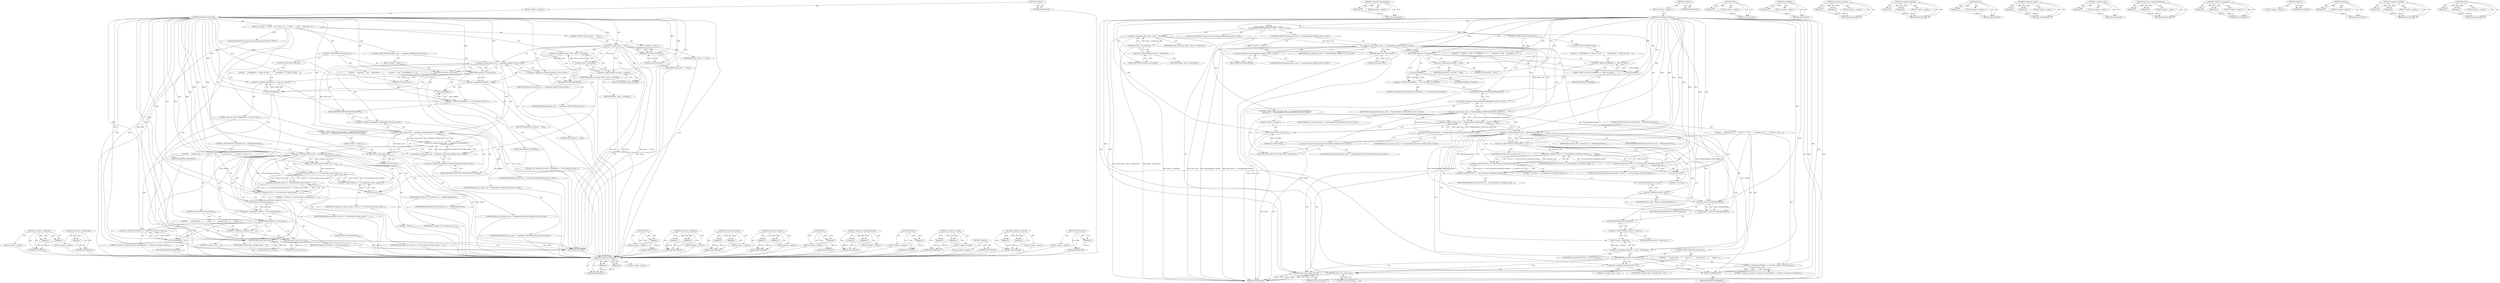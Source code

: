 digraph "TryToConnect" {
vulnerable_152 [label=<(METHOD,&lt;operator&gt;.fieldAccess)>];
vulnerable_153 [label=<(PARAM,p1)>];
vulnerable_154 [label=<(PARAM,p2)>];
vulnerable_155 [label=<(BLOCK,&lt;empty&gt;,&lt;empty&gt;)>];
vulnerable_156 [label=<(METHOD_RETURN,ANY)>];
vulnerable_176 [label=<(METHOD,&lt;operator&gt;.postIncrement)>];
vulnerable_177 [label=<(PARAM,p1)>];
vulnerable_178 [label=<(BLOCK,&lt;empty&gt;,&lt;empty&gt;)>];
vulnerable_179 [label=<(METHOD_RETURN,ANY)>];
vulnerable_6 [label=<(METHOD,&lt;global&gt;)<SUB>1</SUB>>];
vulnerable_7 [label=<(BLOCK,&lt;empty&gt;,&lt;empty&gt;)<SUB>1</SUB>>];
vulnerable_8 [label=<(METHOD,VerifyMixerConnection)<SUB>1</SUB>>];
vulnerable_9 [label="<(BLOCK,{
  PulseAudioMixer::State mixer_state = mixer_...,{
  PulseAudioMixer::State mixer_state = mixer_...)<SUB>1</SUB>>"];
vulnerable_10 [label="<(LOCAL,PulseAudioMixer.State mixer_state: PulseAudioMixer.State)<SUB>2</SUB>>"];
vulnerable_11 [label=<(&lt;operator&gt;.assignment,mixer_state = mixer_-&gt;CheckState())<SUB>2</SUB>>];
vulnerable_12 [label=<(IDENTIFIER,mixer_state,mixer_state = mixer_-&gt;CheckState())<SUB>2</SUB>>];
vulnerable_13 [label=<(CheckState,mixer_-&gt;CheckState())<SUB>2</SUB>>];
vulnerable_14 [label=<(&lt;operator&gt;.indirectFieldAccess,mixer_-&gt;CheckState)<SUB>2</SUB>>];
vulnerable_15 [label=<(IDENTIFIER,mixer_,mixer_-&gt;CheckState())<SUB>2</SUB>>];
vulnerable_16 [label=<(FIELD_IDENTIFIER,CheckState,CheckState)<SUB>2</SUB>>];
vulnerable_17 [label="<(CONTROL_STRUCTURE,IF,if (mixer_state == PulseAudioMixer::READY))<SUB>3</SUB>>"];
vulnerable_18 [label="<(&lt;operator&gt;.equals,mixer_state == PulseAudioMixer::READY)<SUB>3</SUB>>"];
vulnerable_19 [label="<(IDENTIFIER,mixer_state,mixer_state == PulseAudioMixer::READY)<SUB>3</SUB>>"];
vulnerable_20 [label="<(&lt;operator&gt;.fieldAccess,PulseAudioMixer::READY)<SUB>3</SUB>>"];
vulnerable_21 [label="<(IDENTIFIER,PulseAudioMixer,mixer_state == PulseAudioMixer::READY)<SUB>3</SUB>>"];
vulnerable_22 [label=<(FIELD_IDENTIFIER,READY,READY)<SUB>3</SUB>>];
vulnerable_23 [label=<(BLOCK,&lt;empty&gt;,&lt;empty&gt;)<SUB>4</SUB>>];
vulnerable_24 [label=<(RETURN,return true;,return true;)<SUB>4</SUB>>];
vulnerable_25 [label=<(LITERAL,true,return true;)<SUB>4</SUB>>];
vulnerable_26 [label=<(CONTROL_STRUCTURE,IF,if (connected_))<SUB>5</SUB>>];
vulnerable_27 [label=<(IDENTIFIER,connected_,if (connected_))<SUB>5</SUB>>];
vulnerable_28 [label=<(BLOCK,{
     connected_ = false;
    LOG(ERROR) &lt;&lt; &quot;L...,{
     connected_ = false;
    LOG(ERROR) &lt;&lt; &quot;L...)<SUB>5</SUB>>];
vulnerable_29 [label=<(&lt;operator&gt;.assignment,connected_ = false)<SUB>6</SUB>>];
vulnerable_30 [label=<(IDENTIFIER,connected_,connected_ = false)<SUB>6</SUB>>];
vulnerable_31 [label=<(LITERAL,false,connected_ = false)<SUB>6</SUB>>];
vulnerable_32 [label=<(&lt;operator&gt;.shiftLeft,LOG(ERROR) &lt;&lt; &quot;Lost connection to PulseAudio&quot;)<SUB>7</SUB>>];
vulnerable_33 [label=<(LOG,LOG(ERROR))<SUB>7</SUB>>];
vulnerable_34 [label=<(IDENTIFIER,ERROR,LOG(ERROR))<SUB>7</SUB>>];
vulnerable_35 [label=<(LITERAL,&quot;Lost connection to PulseAudio&quot;,LOG(ERROR) &lt;&lt; &quot;Lost connection to PulseAudio&quot;)<SUB>7</SUB>>];
vulnerable_36 [label=<(CONTROL_STRUCTURE,ELSE,else)<SUB>8</SUB>>];
vulnerable_37 [label=<(BLOCK,{
     LOG(ERROR) &lt;&lt; &quot;Mixer not valid&quot;;
   },{
     LOG(ERROR) &lt;&lt; &quot;Mixer not valid&quot;;
   })<SUB>8</SUB>>];
vulnerable_38 [label=<(&lt;operator&gt;.shiftLeft,LOG(ERROR) &lt;&lt; &quot;Mixer not valid&quot;)<SUB>9</SUB>>];
vulnerable_39 [label=<(LOG,LOG(ERROR))<SUB>9</SUB>>];
vulnerable_40 [label=<(IDENTIFIER,ERROR,LOG(ERROR))<SUB>9</SUB>>];
vulnerable_41 [label=<(LITERAL,&quot;Mixer not valid&quot;,LOG(ERROR) &lt;&lt; &quot;Mixer not valid&quot;)<SUB>9</SUB>>];
vulnerable_42 [label="<(CONTROL_STRUCTURE,IF,if ((mixer_state == PulseAudioMixer::INITIALIZING) ||
      (mixer_state == PulseAudioMixer::SHUTTING_DOWN)))<SUB>12</SUB>>"];
vulnerable_43 [label="<(&lt;operator&gt;.logicalOr,(mixer_state == PulseAudioMixer::INITIALIZING) ...)<SUB>12</SUB>>"];
vulnerable_44 [label="<(&lt;operator&gt;.equals,mixer_state == PulseAudioMixer::INITIALIZING)<SUB>12</SUB>>"];
vulnerable_45 [label="<(IDENTIFIER,mixer_state,mixer_state == PulseAudioMixer::INITIALIZING)<SUB>12</SUB>>"];
vulnerable_46 [label="<(&lt;operator&gt;.fieldAccess,PulseAudioMixer::INITIALIZING)<SUB>12</SUB>>"];
vulnerable_47 [label="<(IDENTIFIER,PulseAudioMixer,mixer_state == PulseAudioMixer::INITIALIZING)<SUB>12</SUB>>"];
vulnerable_48 [label=<(FIELD_IDENTIFIER,INITIALIZING,INITIALIZING)<SUB>12</SUB>>];
vulnerable_49 [label="<(&lt;operator&gt;.equals,mixer_state == PulseAudioMixer::SHUTTING_DOWN)<SUB>13</SUB>>"];
vulnerable_50 [label="<(IDENTIFIER,mixer_state,mixer_state == PulseAudioMixer::SHUTTING_DOWN)<SUB>13</SUB>>"];
vulnerable_51 [label="<(&lt;operator&gt;.fieldAccess,PulseAudioMixer::SHUTTING_DOWN)<SUB>13</SUB>>"];
vulnerable_52 [label="<(IDENTIFIER,PulseAudioMixer,mixer_state == PulseAudioMixer::SHUTTING_DOWN)<SUB>13</SUB>>"];
vulnerable_53 [label=<(FIELD_IDENTIFIER,SHUTTING_DOWN,SHUTTING_DOWN)<SUB>13</SUB>>];
vulnerable_54 [label=<(BLOCK,&lt;empty&gt;,&lt;empty&gt;)<SUB>14</SUB>>];
vulnerable_55 [label=<(RETURN,return false;,return false;)<SUB>14</SUB>>];
vulnerable_56 [label=<(LITERAL,false,return false;)<SUB>14</SUB>>];
vulnerable_57 [label=<(CONTROL_STRUCTURE,IF,if (reconnect_tries_ &lt; kMaxReconnectTries))<SUB>16</SUB>>];
vulnerable_58 [label=<(&lt;operator&gt;.lessThan,reconnect_tries_ &lt; kMaxReconnectTries)<SUB>16</SUB>>];
vulnerable_59 [label=<(IDENTIFIER,reconnect_tries_,reconnect_tries_ &lt; kMaxReconnectTries)<SUB>16</SUB>>];
vulnerable_60 [label=<(IDENTIFIER,kMaxReconnectTries,reconnect_tries_ &lt; kMaxReconnectTries)<SUB>16</SUB>>];
vulnerable_61 [label=<(BLOCK,{
     reconnect_tries_++;
    VLOG(1) &lt;&lt; &quot;Re-c...,{
     reconnect_tries_++;
    VLOG(1) &lt;&lt; &quot;Re-c...)<SUB>16</SUB>>];
vulnerable_62 [label=<(&lt;operator&gt;.postIncrement,reconnect_tries_++)<SUB>17</SUB>>];
vulnerable_63 [label=<(IDENTIFIER,reconnect_tries_,reconnect_tries_++)<SUB>17</SUB>>];
vulnerable_64 [label=<(&lt;operator&gt;.shiftLeft,VLOG(1) &lt;&lt; &quot;Re-connecting to PulseAudio attempt...)<SUB>18</SUB>>];
vulnerable_65 [label=<(&lt;operator&gt;.shiftLeft,VLOG(1) &lt;&lt; &quot;Re-connecting to PulseAudio attempt...)<SUB>18</SUB>>];
vulnerable_66 [label=<(&lt;operator&gt;.shiftLeft,VLOG(1) &lt;&lt; &quot;Re-connecting to PulseAudio attempt...)<SUB>18</SUB>>];
vulnerable_67 [label=<(&lt;operator&gt;.shiftLeft,VLOG(1) &lt;&lt; &quot;Re-connecting to PulseAudio attempt &quot;)<SUB>18</SUB>>];
vulnerable_68 [label=<(VLOG,VLOG(1))<SUB>18</SUB>>];
vulnerable_69 [label=<(LITERAL,1,VLOG(1))<SUB>18</SUB>>];
vulnerable_70 [label=<(LITERAL,&quot;Re-connecting to PulseAudio attempt &quot;,VLOG(1) &lt;&lt; &quot;Re-connecting to PulseAudio attempt &quot;)<SUB>18</SUB>>];
vulnerable_71 [label=<(IDENTIFIER,reconnect_tries_,VLOG(1) &lt;&lt; &quot;Re-connecting to PulseAudio attempt...)<SUB>18</SUB>>];
vulnerable_72 [label=<(LITERAL,&quot;/&quot;,VLOG(1) &lt;&lt; &quot;Re-connecting to PulseAudio attempt...)<SUB>18</SUB>>];
vulnerable_73 [label=<(IDENTIFIER,kMaxReconnectTries,VLOG(1) &lt;&lt; &quot;Re-connecting to PulseAudio attempt...)<SUB>19</SUB>>];
vulnerable_74 [label=<(reset,mixer_.reset(new PulseAudioMixer()))<SUB>20</SUB>>];
vulnerable_75 [label=<(&lt;operator&gt;.fieldAccess,mixer_.reset)<SUB>20</SUB>>];
vulnerable_76 [label=<(IDENTIFIER,mixer_,mixer_.reset(new PulseAudioMixer()))<SUB>20</SUB>>];
vulnerable_77 [label=<(FIELD_IDENTIFIER,reset,reset)<SUB>20</SUB>>];
vulnerable_78 [label=<(&lt;operator&gt;.new,new PulseAudioMixer())<SUB>20</SUB>>];
vulnerable_79 [label=<(IDENTIFIER,PulseAudioMixer,new PulseAudioMixer())<SUB>20</SUB>>];
vulnerable_80 [label=<(&lt;operator&gt;.assignment,connected_ = mixer_-&gt;InitSync())<SUB>21</SUB>>];
vulnerable_81 [label=<(IDENTIFIER,connected_,connected_ = mixer_-&gt;InitSync())<SUB>21</SUB>>];
vulnerable_82 [label=<(InitSync,mixer_-&gt;InitSync())<SUB>21</SUB>>];
vulnerable_83 [label=<(&lt;operator&gt;.indirectFieldAccess,mixer_-&gt;InitSync)<SUB>21</SUB>>];
vulnerable_84 [label=<(IDENTIFIER,mixer_,mixer_-&gt;InitSync())<SUB>21</SUB>>];
vulnerable_85 [label=<(FIELD_IDENTIFIER,InitSync,InitSync)<SUB>21</SUB>>];
vulnerable_86 [label=<(CONTROL_STRUCTURE,IF,if (connected_))<SUB>22</SUB>>];
vulnerable_87 [label=<(IDENTIFIER,connected_,if (connected_))<SUB>22</SUB>>];
vulnerable_88 [label=<(BLOCK,{
       reconnect_tries_ = 0;
       return tr...,{
       reconnect_tries_ = 0;
       return tr...)<SUB>22</SUB>>];
vulnerable_89 [label=<(&lt;operator&gt;.assignment,reconnect_tries_ = 0)<SUB>23</SUB>>];
vulnerable_90 [label=<(IDENTIFIER,reconnect_tries_,reconnect_tries_ = 0)<SUB>23</SUB>>];
vulnerable_91 [label=<(LITERAL,0,reconnect_tries_ = 0)<SUB>23</SUB>>];
vulnerable_92 [label=<(RETURN,return true;,return true;)<SUB>24</SUB>>];
vulnerable_93 [label=<(LITERAL,true,return true;)<SUB>24</SUB>>];
vulnerable_94 [label=<(&lt;operator&gt;.shiftLeft,LOG(ERROR) &lt;&lt; &quot;Unable to re-connect to PulseAudio&quot;)<SUB>26</SUB>>];
vulnerable_95 [label=<(LOG,LOG(ERROR))<SUB>26</SUB>>];
vulnerable_96 [label=<(IDENTIFIER,ERROR,LOG(ERROR))<SUB>26</SUB>>];
vulnerable_97 [label=<(LITERAL,&quot;Unable to re-connect to PulseAudio&quot;,LOG(ERROR) &lt;&lt; &quot;Unable to re-connect to PulseAudio&quot;)<SUB>26</SUB>>];
vulnerable_98 [label=<(RETURN,return false;,return false;)<SUB>28</SUB>>];
vulnerable_99 [label=<(LITERAL,false,return false;)<SUB>28</SUB>>];
vulnerable_100 [label=<(METHOD_RETURN,bool)<SUB>1</SUB>>];
vulnerable_102 [label=<(METHOD_RETURN,ANY)<SUB>1</SUB>>];
vulnerable_180 [label=<(METHOD,VLOG)>];
vulnerable_181 [label=<(PARAM,p1)>];
vulnerable_182 [label=<(BLOCK,&lt;empty&gt;,&lt;empty&gt;)>];
vulnerable_183 [label=<(METHOD_RETURN,ANY)>];
vulnerable_138 [label=<(METHOD,CheckState)>];
vulnerable_139 [label=<(PARAM,p1)>];
vulnerable_140 [label=<(BLOCK,&lt;empty&gt;,&lt;empty&gt;)>];
vulnerable_141 [label=<(METHOD_RETURN,ANY)>];
vulnerable_171 [label=<(METHOD,&lt;operator&gt;.lessThan)>];
vulnerable_172 [label=<(PARAM,p1)>];
vulnerable_173 [label=<(PARAM,p2)>];
vulnerable_174 [label=<(BLOCK,&lt;empty&gt;,&lt;empty&gt;)>];
vulnerable_175 [label=<(METHOD_RETURN,ANY)>];
vulnerable_166 [label=<(METHOD,&lt;operator&gt;.logicalOr)>];
vulnerable_167 [label=<(PARAM,p1)>];
vulnerable_168 [label=<(PARAM,p2)>];
vulnerable_169 [label=<(BLOCK,&lt;empty&gt;,&lt;empty&gt;)>];
vulnerable_170 [label=<(METHOD_RETURN,ANY)>];
vulnerable_162 [label=<(METHOD,LOG)>];
vulnerable_163 [label=<(PARAM,p1)>];
vulnerable_164 [label=<(BLOCK,&lt;empty&gt;,&lt;empty&gt;)>];
vulnerable_165 [label=<(METHOD_RETURN,ANY)>];
vulnerable_147 [label=<(METHOD,&lt;operator&gt;.equals)>];
vulnerable_148 [label=<(PARAM,p1)>];
vulnerable_149 [label=<(PARAM,p2)>];
vulnerable_150 [label=<(BLOCK,&lt;empty&gt;,&lt;empty&gt;)>];
vulnerable_151 [label=<(METHOD_RETURN,ANY)>];
vulnerable_189 [label=<(METHOD,&lt;operator&gt;.new)>];
vulnerable_190 [label=<(PARAM,p1)>];
vulnerable_191 [label=<(BLOCK,&lt;empty&gt;,&lt;empty&gt;)>];
vulnerable_192 [label=<(METHOD_RETURN,ANY)>];
vulnerable_142 [label=<(METHOD,&lt;operator&gt;.indirectFieldAccess)>];
vulnerable_143 [label=<(PARAM,p1)>];
vulnerable_144 [label=<(PARAM,p2)>];
vulnerable_145 [label=<(BLOCK,&lt;empty&gt;,&lt;empty&gt;)>];
vulnerable_146 [label=<(METHOD_RETURN,ANY)>];
vulnerable_133 [label=<(METHOD,&lt;operator&gt;.assignment)>];
vulnerable_134 [label=<(PARAM,p1)>];
vulnerable_135 [label=<(PARAM,p2)>];
vulnerable_136 [label=<(BLOCK,&lt;empty&gt;,&lt;empty&gt;)>];
vulnerable_137 [label=<(METHOD_RETURN,ANY)>];
vulnerable_127 [label=<(METHOD,&lt;global&gt;)<SUB>1</SUB>>];
vulnerable_128 [label=<(BLOCK,&lt;empty&gt;,&lt;empty&gt;)>];
vulnerable_129 [label=<(METHOD_RETURN,ANY)>];
vulnerable_193 [label=<(METHOD,InitSync)>];
vulnerable_194 [label=<(PARAM,p1)>];
vulnerable_195 [label=<(BLOCK,&lt;empty&gt;,&lt;empty&gt;)>];
vulnerable_196 [label=<(METHOD_RETURN,ANY)>];
vulnerable_157 [label=<(METHOD,&lt;operator&gt;.shiftLeft)>];
vulnerable_158 [label=<(PARAM,p1)>];
vulnerable_159 [label=<(PARAM,p2)>];
vulnerable_160 [label=<(BLOCK,&lt;empty&gt;,&lt;empty&gt;)>];
vulnerable_161 [label=<(METHOD_RETURN,ANY)>];
vulnerable_184 [label=<(METHOD,reset)>];
vulnerable_185 [label=<(PARAM,p1)>];
vulnerable_186 [label=<(PARAM,p2)>];
vulnerable_187 [label=<(BLOCK,&lt;empty&gt;,&lt;empty&gt;)>];
vulnerable_188 [label=<(METHOD_RETURN,ANY)>];
fixed_149 [label=<(METHOD,&lt;operator&gt;.fieldAccess)>];
fixed_150 [label=<(PARAM,p1)>];
fixed_151 [label=<(PARAM,p2)>];
fixed_152 [label=<(BLOCK,&lt;empty&gt;,&lt;empty&gt;)>];
fixed_153 [label=<(METHOD_RETURN,ANY)>];
fixed_173 [label=<(METHOD,&lt;operator&gt;.postIncrement)>];
fixed_174 [label=<(PARAM,p1)>];
fixed_175 [label=<(BLOCK,&lt;empty&gt;,&lt;empty&gt;)>];
fixed_176 [label=<(METHOD_RETURN,ANY)>];
fixed_6 [label=<(METHOD,&lt;global&gt;)<SUB>1</SUB>>];
fixed_7 [label=<(BLOCK,&lt;empty&gt;,&lt;empty&gt;)<SUB>1</SUB>>];
fixed_8 [label=<(METHOD,VerifyMixerConnection)<SUB>1</SUB>>];
fixed_9 [label=<(BLOCK,{
  if (mixer_ == NULL)
    return false;

  Au...,{
  if (mixer_ == NULL)
    return false;

  Au...)<SUB>1</SUB>>];
fixed_10 [label=<(CONTROL_STRUCTURE,IF,if (mixer_ == NULL))<SUB>2</SUB>>];
fixed_11 [label=<(&lt;operator&gt;.equals,mixer_ == NULL)<SUB>2</SUB>>];
fixed_12 [label=<(IDENTIFIER,mixer_,mixer_ == NULL)<SUB>2</SUB>>];
fixed_13 [label=<(IDENTIFIER,NULL,mixer_ == NULL)<SUB>2</SUB>>];
fixed_14 [label=<(BLOCK,&lt;empty&gt;,&lt;empty&gt;)<SUB>3</SUB>>];
fixed_15 [label=<(RETURN,return false;,return false;)<SUB>3</SUB>>];
fixed_16 [label=<(LITERAL,false,return false;)<SUB>3</SUB>>];
fixed_17 [label="<(LOCAL,AudioMixer.State mixer_state: AudioMixer.State)<SUB>5</SUB>>"];
fixed_18 [label=<(&lt;operator&gt;.assignment,mixer_state = mixer_-&gt;GetState())<SUB>5</SUB>>];
fixed_19 [label=<(IDENTIFIER,mixer_state,mixer_state = mixer_-&gt;GetState())<SUB>5</SUB>>];
fixed_20 [label=<(GetState,mixer_-&gt;GetState())<SUB>5</SUB>>];
fixed_21 [label=<(&lt;operator&gt;.indirectFieldAccess,mixer_-&gt;GetState)<SUB>5</SUB>>];
fixed_22 [label=<(IDENTIFIER,mixer_,mixer_-&gt;GetState())<SUB>5</SUB>>];
fixed_23 [label=<(FIELD_IDENTIFIER,GetState,GetState)<SUB>5</SUB>>];
fixed_24 [label="<(CONTROL_STRUCTURE,IF,if (mixer_state == AudioMixer::READY))<SUB>6</SUB>>"];
fixed_25 [label="<(&lt;operator&gt;.equals,mixer_state == AudioMixer::READY)<SUB>6</SUB>>"];
fixed_26 [label="<(IDENTIFIER,mixer_state,mixer_state == AudioMixer::READY)<SUB>6</SUB>>"];
fixed_27 [label="<(&lt;operator&gt;.fieldAccess,AudioMixer::READY)<SUB>6</SUB>>"];
fixed_28 [label="<(IDENTIFIER,AudioMixer,mixer_state == AudioMixer::READY)<SUB>6</SUB>>"];
fixed_29 [label=<(FIELD_IDENTIFIER,READY,READY)<SUB>6</SUB>>];
fixed_30 [label=<(BLOCK,&lt;empty&gt;,&lt;empty&gt;)<SUB>7</SUB>>];
fixed_31 [label=<(RETURN,return true;,return true;)<SUB>7</SUB>>];
fixed_32 [label=<(LITERAL,true,return true;)<SUB>7</SUB>>];
fixed_33 [label=<(CONTROL_STRUCTURE,IF,if (connected_))<SUB>8</SUB>>];
fixed_34 [label=<(IDENTIFIER,connected_,if (connected_))<SUB>8</SUB>>];
fixed_35 [label=<(BLOCK,{
     connected_ = false;
    LOG(ERROR) &lt;&lt; &quot;L...,{
     connected_ = false;
    LOG(ERROR) &lt;&lt; &quot;L...)<SUB>8</SUB>>];
fixed_36 [label=<(&lt;operator&gt;.assignment,connected_ = false)<SUB>9</SUB>>];
fixed_37 [label=<(IDENTIFIER,connected_,connected_ = false)<SUB>9</SUB>>];
fixed_38 [label=<(LITERAL,false,connected_ = false)<SUB>9</SUB>>];
fixed_39 [label=<(&lt;operator&gt;.shiftLeft,LOG(ERROR) &lt;&lt; &quot;Lost connection to mixer&quot;)<SUB>10</SUB>>];
fixed_40 [label=<(LOG,LOG(ERROR))<SUB>10</SUB>>];
fixed_41 [label=<(IDENTIFIER,ERROR,LOG(ERROR))<SUB>10</SUB>>];
fixed_42 [label=<(LITERAL,&quot;Lost connection to mixer&quot;,LOG(ERROR) &lt;&lt; &quot;Lost connection to mixer&quot;)<SUB>10</SUB>>];
fixed_43 [label=<(CONTROL_STRUCTURE,ELSE,else)<SUB>11</SUB>>];
fixed_44 [label=<(BLOCK,{
     LOG(ERROR) &lt;&lt; &quot;Mixer not valid&quot;;
   },{
     LOG(ERROR) &lt;&lt; &quot;Mixer not valid&quot;;
   })<SUB>11</SUB>>];
fixed_45 [label=<(&lt;operator&gt;.shiftLeft,LOG(ERROR) &lt;&lt; &quot;Mixer not valid&quot;)<SUB>12</SUB>>];
fixed_46 [label=<(LOG,LOG(ERROR))<SUB>12</SUB>>];
fixed_47 [label=<(IDENTIFIER,ERROR,LOG(ERROR))<SUB>12</SUB>>];
fixed_48 [label=<(LITERAL,&quot;Mixer not valid&quot;,LOG(ERROR) &lt;&lt; &quot;Mixer not valid&quot;)<SUB>12</SUB>>];
fixed_49 [label="<(CONTROL_STRUCTURE,IF,if ((mixer_state == AudioMixer::INITIALIZING) ||
      (mixer_state == AudioMixer::SHUTTING_DOWN)))<SUB>15</SUB>>"];
fixed_50 [label="<(&lt;operator&gt;.logicalOr,(mixer_state == AudioMixer::INITIALIZING) ||
  ...)<SUB>15</SUB>>"];
fixed_51 [label="<(&lt;operator&gt;.equals,mixer_state == AudioMixer::INITIALIZING)<SUB>15</SUB>>"];
fixed_52 [label="<(IDENTIFIER,mixer_state,mixer_state == AudioMixer::INITIALIZING)<SUB>15</SUB>>"];
fixed_53 [label="<(&lt;operator&gt;.fieldAccess,AudioMixer::INITIALIZING)<SUB>15</SUB>>"];
fixed_54 [label="<(IDENTIFIER,AudioMixer,mixer_state == AudioMixer::INITIALIZING)<SUB>15</SUB>>"];
fixed_55 [label=<(FIELD_IDENTIFIER,INITIALIZING,INITIALIZING)<SUB>15</SUB>>];
fixed_56 [label="<(&lt;operator&gt;.equals,mixer_state == AudioMixer::SHUTTING_DOWN)<SUB>16</SUB>>"];
fixed_57 [label="<(IDENTIFIER,mixer_state,mixer_state == AudioMixer::SHUTTING_DOWN)<SUB>16</SUB>>"];
fixed_58 [label="<(&lt;operator&gt;.fieldAccess,AudioMixer::SHUTTING_DOWN)<SUB>16</SUB>>"];
fixed_59 [label="<(IDENTIFIER,AudioMixer,mixer_state == AudioMixer::SHUTTING_DOWN)<SUB>16</SUB>>"];
fixed_60 [label=<(FIELD_IDENTIFIER,SHUTTING_DOWN,SHUTTING_DOWN)<SUB>16</SUB>>];
fixed_61 [label=<(BLOCK,&lt;empty&gt;,&lt;empty&gt;)<SUB>17</SUB>>];
fixed_62 [label=<(RETURN,return false;,return false;)<SUB>17</SUB>>];
fixed_63 [label=<(LITERAL,false,return false;)<SUB>17</SUB>>];
fixed_64 [label=<(CONTROL_STRUCTURE,IF,if (reconnect_tries_ &lt; kMaxReconnectTries))<SUB>19</SUB>>];
fixed_65 [label=<(&lt;operator&gt;.lessThan,reconnect_tries_ &lt; kMaxReconnectTries)<SUB>19</SUB>>];
fixed_66 [label=<(IDENTIFIER,reconnect_tries_,reconnect_tries_ &lt; kMaxReconnectTries)<SUB>19</SUB>>];
fixed_67 [label=<(IDENTIFIER,kMaxReconnectTries,reconnect_tries_ &lt; kMaxReconnectTries)<SUB>19</SUB>>];
fixed_68 [label=<(BLOCK,{
     reconnect_tries_++;
    VLOG(1) &lt;&lt; &quot;Re-c...,{
     reconnect_tries_++;
    VLOG(1) &lt;&lt; &quot;Re-c...)<SUB>19</SUB>>];
fixed_69 [label=<(&lt;operator&gt;.postIncrement,reconnect_tries_++)<SUB>20</SUB>>];
fixed_70 [label=<(IDENTIFIER,reconnect_tries_,reconnect_tries_++)<SUB>20</SUB>>];
fixed_71 [label=<(&lt;operator&gt;.shiftLeft,VLOG(1) &lt;&lt; &quot;Re-connecting to mixer attempt &quot; &lt;&lt;...)<SUB>21</SUB>>];
fixed_72 [label=<(&lt;operator&gt;.shiftLeft,VLOG(1) &lt;&lt; &quot;Re-connecting to mixer attempt &quot; &lt;&lt;...)<SUB>21</SUB>>];
fixed_73 [label=<(&lt;operator&gt;.shiftLeft,VLOG(1) &lt;&lt; &quot;Re-connecting to mixer attempt &quot; &lt;&lt;...)<SUB>21</SUB>>];
fixed_74 [label=<(&lt;operator&gt;.shiftLeft,VLOG(1) &lt;&lt; &quot;Re-connecting to mixer attempt &quot;)<SUB>21</SUB>>];
fixed_75 [label=<(VLOG,VLOG(1))<SUB>21</SUB>>];
fixed_76 [label=<(LITERAL,1,VLOG(1))<SUB>21</SUB>>];
fixed_77 [label=<(LITERAL,&quot;Re-connecting to mixer attempt &quot;,VLOG(1) &lt;&lt; &quot;Re-connecting to mixer attempt &quot;)<SUB>21</SUB>>];
fixed_78 [label=<(IDENTIFIER,reconnect_tries_,VLOG(1) &lt;&lt; &quot;Re-connecting to mixer attempt &quot; &lt;&lt;...)<SUB>21</SUB>>];
fixed_79 [label=<(LITERAL,&quot;/&quot;,VLOG(1) &lt;&lt; &quot;Re-connecting to mixer attempt &quot; &lt;&lt;...)<SUB>21</SUB>>];
fixed_80 [label=<(IDENTIFIER,kMaxReconnectTries,VLOG(1) &lt;&lt; &quot;Re-connecting to mixer attempt &quot; &lt;&lt;...)<SUB>22</SUB>>];
fixed_81 [label=<(&lt;operator&gt;.assignment,connected_ = TryToConnect(false))<SUB>24</SUB>>];
fixed_82 [label=<(IDENTIFIER,connected_,connected_ = TryToConnect(false))<SUB>24</SUB>>];
fixed_83 [label=<(TryToConnect,TryToConnect(false))<SUB>24</SUB>>];
fixed_84 [label=<(LITERAL,false,TryToConnect(false))<SUB>24</SUB>>];
fixed_85 [label=<(CONTROL_STRUCTURE,IF,if (connected_))<SUB>26</SUB>>];
fixed_86 [label=<(IDENTIFIER,connected_,if (connected_))<SUB>26</SUB>>];
fixed_87 [label=<(BLOCK,{
       reconnect_tries_ = 0;
       return tr...,{
       reconnect_tries_ = 0;
       return tr...)<SUB>26</SUB>>];
fixed_88 [label=<(&lt;operator&gt;.assignment,reconnect_tries_ = 0)<SUB>27</SUB>>];
fixed_89 [label=<(IDENTIFIER,reconnect_tries_,reconnect_tries_ = 0)<SUB>27</SUB>>];
fixed_90 [label=<(LITERAL,0,reconnect_tries_ = 0)<SUB>27</SUB>>];
fixed_91 [label=<(RETURN,return true;,return true;)<SUB>28</SUB>>];
fixed_92 [label=<(LITERAL,true,return true;)<SUB>28</SUB>>];
fixed_93 [label=<(&lt;operator&gt;.shiftLeft,LOG(ERROR) &lt;&lt; &quot;Unable to re-connect to mixer&quot;)<SUB>30</SUB>>];
fixed_94 [label=<(LOG,LOG(ERROR))<SUB>30</SUB>>];
fixed_95 [label=<(IDENTIFIER,ERROR,LOG(ERROR))<SUB>30</SUB>>];
fixed_96 [label=<(LITERAL,&quot;Unable to re-connect to mixer&quot;,LOG(ERROR) &lt;&lt; &quot;Unable to re-connect to mixer&quot;)<SUB>30</SUB>>];
fixed_97 [label=<(RETURN,return false;,return false;)<SUB>32</SUB>>];
fixed_98 [label=<(LITERAL,false,return false;)<SUB>32</SUB>>];
fixed_99 [label=<(METHOD_RETURN,bool)<SUB>1</SUB>>];
fixed_101 [label=<(METHOD_RETURN,ANY)<SUB>1</SUB>>];
fixed_177 [label=<(METHOD,VLOG)>];
fixed_178 [label=<(PARAM,p1)>];
fixed_179 [label=<(BLOCK,&lt;empty&gt;,&lt;empty&gt;)>];
fixed_180 [label=<(METHOD_RETURN,ANY)>];
fixed_135 [label=<(METHOD,&lt;operator&gt;.assignment)>];
fixed_136 [label=<(PARAM,p1)>];
fixed_137 [label=<(PARAM,p2)>];
fixed_138 [label=<(BLOCK,&lt;empty&gt;,&lt;empty&gt;)>];
fixed_139 [label=<(METHOD_RETURN,ANY)>];
fixed_168 [label=<(METHOD,&lt;operator&gt;.lessThan)>];
fixed_169 [label=<(PARAM,p1)>];
fixed_170 [label=<(PARAM,p2)>];
fixed_171 [label=<(BLOCK,&lt;empty&gt;,&lt;empty&gt;)>];
fixed_172 [label=<(METHOD_RETURN,ANY)>];
fixed_163 [label=<(METHOD,&lt;operator&gt;.logicalOr)>];
fixed_164 [label=<(PARAM,p1)>];
fixed_165 [label=<(PARAM,p2)>];
fixed_166 [label=<(BLOCK,&lt;empty&gt;,&lt;empty&gt;)>];
fixed_167 [label=<(METHOD_RETURN,ANY)>];
fixed_159 [label=<(METHOD,LOG)>];
fixed_160 [label=<(PARAM,p1)>];
fixed_161 [label=<(BLOCK,&lt;empty&gt;,&lt;empty&gt;)>];
fixed_162 [label=<(METHOD_RETURN,ANY)>];
fixed_144 [label=<(METHOD,&lt;operator&gt;.indirectFieldAccess)>];
fixed_145 [label=<(PARAM,p1)>];
fixed_146 [label=<(PARAM,p2)>];
fixed_147 [label=<(BLOCK,&lt;empty&gt;,&lt;empty&gt;)>];
fixed_148 [label=<(METHOD_RETURN,ANY)>];
fixed_140 [label=<(METHOD,GetState)>];
fixed_141 [label=<(PARAM,p1)>];
fixed_142 [label=<(BLOCK,&lt;empty&gt;,&lt;empty&gt;)>];
fixed_143 [label=<(METHOD_RETURN,ANY)>];
fixed_130 [label=<(METHOD,&lt;operator&gt;.equals)>];
fixed_131 [label=<(PARAM,p1)>];
fixed_132 [label=<(PARAM,p2)>];
fixed_133 [label=<(BLOCK,&lt;empty&gt;,&lt;empty&gt;)>];
fixed_134 [label=<(METHOD_RETURN,ANY)>];
fixed_124 [label=<(METHOD,&lt;global&gt;)<SUB>1</SUB>>];
fixed_125 [label=<(BLOCK,&lt;empty&gt;,&lt;empty&gt;)>];
fixed_126 [label=<(METHOD_RETURN,ANY)>];
fixed_154 [label=<(METHOD,&lt;operator&gt;.shiftLeft)>];
fixed_155 [label=<(PARAM,p1)>];
fixed_156 [label=<(PARAM,p2)>];
fixed_157 [label=<(BLOCK,&lt;empty&gt;,&lt;empty&gt;)>];
fixed_158 [label=<(METHOD_RETURN,ANY)>];
fixed_181 [label=<(METHOD,TryToConnect)>];
fixed_182 [label=<(PARAM,p1)>];
fixed_183 [label=<(BLOCK,&lt;empty&gt;,&lt;empty&gt;)>];
fixed_184 [label=<(METHOD_RETURN,ANY)>];
vulnerable_152 -> vulnerable_153  [key=0, label="AST: "];
vulnerable_152 -> vulnerable_153  [key=1, label="DDG: "];
vulnerable_152 -> vulnerable_155  [key=0, label="AST: "];
vulnerable_152 -> vulnerable_154  [key=0, label="AST: "];
vulnerable_152 -> vulnerable_154  [key=1, label="DDG: "];
vulnerable_152 -> vulnerable_156  [key=0, label="AST: "];
vulnerable_152 -> vulnerable_156  [key=1, label="CFG: "];
vulnerable_153 -> vulnerable_156  [key=0, label="DDG: p1"];
vulnerable_154 -> vulnerable_156  [key=0, label="DDG: p2"];
vulnerable_176 -> vulnerable_177  [key=0, label="AST: "];
vulnerable_176 -> vulnerable_177  [key=1, label="DDG: "];
vulnerable_176 -> vulnerable_178  [key=0, label="AST: "];
vulnerable_176 -> vulnerable_179  [key=0, label="AST: "];
vulnerable_176 -> vulnerable_179  [key=1, label="CFG: "];
vulnerable_177 -> vulnerable_179  [key=0, label="DDG: p1"];
vulnerable_6 -> vulnerable_7  [key=0, label="AST: "];
vulnerable_6 -> vulnerable_102  [key=0, label="AST: "];
vulnerable_6 -> vulnerable_102  [key=1, label="CFG: "];
vulnerable_7 -> vulnerable_8  [key=0, label="AST: "];
vulnerable_8 -> vulnerable_9  [key=0, label="AST: "];
vulnerable_8 -> vulnerable_100  [key=0, label="AST: "];
vulnerable_8 -> vulnerable_16  [key=0, label="CFG: "];
vulnerable_8 -> vulnerable_98  [key=0, label="DDG: "];
vulnerable_8 -> vulnerable_27  [key=0, label="DDG: "];
vulnerable_8 -> vulnerable_99  [key=0, label="DDG: "];
vulnerable_8 -> vulnerable_18  [key=0, label="DDG: "];
vulnerable_8 -> vulnerable_24  [key=0, label="DDG: "];
vulnerable_8 -> vulnerable_29  [key=0, label="DDG: "];
vulnerable_8 -> vulnerable_55  [key=0, label="DDG: "];
vulnerable_8 -> vulnerable_58  [key=0, label="DDG: "];
vulnerable_8 -> vulnerable_25  [key=0, label="DDG: "];
vulnerable_8 -> vulnerable_32  [key=0, label="DDG: "];
vulnerable_8 -> vulnerable_44  [key=0, label="DDG: "];
vulnerable_8 -> vulnerable_49  [key=0, label="DDG: "];
vulnerable_8 -> vulnerable_56  [key=0, label="DDG: "];
vulnerable_8 -> vulnerable_62  [key=0, label="DDG: "];
vulnerable_8 -> vulnerable_64  [key=0, label="DDG: "];
vulnerable_8 -> vulnerable_87  [key=0, label="DDG: "];
vulnerable_8 -> vulnerable_94  [key=0, label="DDG: "];
vulnerable_8 -> vulnerable_33  [key=0, label="DDG: "];
vulnerable_8 -> vulnerable_38  [key=0, label="DDG: "];
vulnerable_8 -> vulnerable_65  [key=0, label="DDG: "];
vulnerable_8 -> vulnerable_78  [key=0, label="DDG: "];
vulnerable_8 -> vulnerable_89  [key=0, label="DDG: "];
vulnerable_8 -> vulnerable_92  [key=0, label="DDG: "];
vulnerable_8 -> vulnerable_95  [key=0, label="DDG: "];
vulnerable_8 -> vulnerable_39  [key=0, label="DDG: "];
vulnerable_8 -> vulnerable_66  [key=0, label="DDG: "];
vulnerable_8 -> vulnerable_93  [key=0, label="DDG: "];
vulnerable_8 -> vulnerable_67  [key=0, label="DDG: "];
vulnerable_8 -> vulnerable_68  [key=0, label="DDG: "];
vulnerable_9 -> vulnerable_10  [key=0, label="AST: "];
vulnerable_9 -> vulnerable_11  [key=0, label="AST: "];
vulnerable_9 -> vulnerable_17  [key=0, label="AST: "];
vulnerable_9 -> vulnerable_26  [key=0, label="AST: "];
vulnerable_9 -> vulnerable_42  [key=0, label="AST: "];
vulnerable_9 -> vulnerable_57  [key=0, label="AST: "];
vulnerable_9 -> vulnerable_98  [key=0, label="AST: "];
vulnerable_11 -> vulnerable_12  [key=0, label="AST: "];
vulnerable_11 -> vulnerable_13  [key=0, label="AST: "];
vulnerable_11 -> vulnerable_22  [key=0, label="CFG: "];
vulnerable_11 -> vulnerable_100  [key=0, label="DDG: mixer_-&gt;CheckState()"];
vulnerable_11 -> vulnerable_100  [key=1, label="DDG: mixer_state = mixer_-&gt;CheckState()"];
vulnerable_11 -> vulnerable_18  [key=0, label="DDG: mixer_state"];
vulnerable_13 -> vulnerable_14  [key=0, label="AST: "];
vulnerable_13 -> vulnerable_11  [key=0, label="CFG: "];
vulnerable_13 -> vulnerable_11  [key=1, label="DDG: mixer_-&gt;CheckState"];
vulnerable_13 -> vulnerable_100  [key=0, label="DDG: mixer_-&gt;CheckState"];
vulnerable_14 -> vulnerable_15  [key=0, label="AST: "];
vulnerable_14 -> vulnerable_16  [key=0, label="AST: "];
vulnerable_14 -> vulnerable_13  [key=0, label="CFG: "];
vulnerable_16 -> vulnerable_14  [key=0, label="CFG: "];
vulnerable_17 -> vulnerable_18  [key=0, label="AST: "];
vulnerable_17 -> vulnerable_23  [key=0, label="AST: "];
vulnerable_18 -> vulnerable_19  [key=0, label="AST: "];
vulnerable_18 -> vulnerable_20  [key=0, label="AST: "];
vulnerable_18 -> vulnerable_27  [key=0, label="CFG: "];
vulnerable_18 -> vulnerable_27  [key=1, label="CDG: "];
vulnerable_18 -> vulnerable_24  [key=0, label="CFG: "];
vulnerable_18 -> vulnerable_24  [key=1, label="CDG: "];
vulnerable_18 -> vulnerable_100  [key=0, label="DDG: mixer_state"];
vulnerable_18 -> vulnerable_100  [key=1, label="DDG: PulseAudioMixer::READY"];
vulnerable_18 -> vulnerable_100  [key=2, label="DDG: mixer_state == PulseAudioMixer::READY"];
vulnerable_18 -> vulnerable_44  [key=0, label="DDG: mixer_state"];
vulnerable_18 -> vulnerable_44  [key=1, label="CDG: "];
vulnerable_18 -> vulnerable_78  [key=0, label="DDG: PulseAudioMixer::READY"];
vulnerable_18 -> vulnerable_48  [key=0, label="CDG: "];
vulnerable_18 -> vulnerable_46  [key=0, label="CDG: "];
vulnerable_18 -> vulnerable_43  [key=0, label="CDG: "];
vulnerable_20 -> vulnerable_21  [key=0, label="AST: "];
vulnerable_20 -> vulnerable_22  [key=0, label="AST: "];
vulnerable_20 -> vulnerable_18  [key=0, label="CFG: "];
vulnerable_22 -> vulnerable_20  [key=0, label="CFG: "];
vulnerable_23 -> vulnerable_24  [key=0, label="AST: "];
vulnerable_24 -> vulnerable_25  [key=0, label="AST: "];
vulnerable_24 -> vulnerable_100  [key=0, label="CFG: "];
vulnerable_24 -> vulnerable_100  [key=1, label="DDG: &lt;RET&gt;"];
vulnerable_25 -> vulnerable_24  [key=0, label="DDG: true"];
vulnerable_26 -> vulnerable_27  [key=0, label="AST: "];
vulnerable_26 -> vulnerable_28  [key=0, label="AST: "];
vulnerable_26 -> vulnerable_36  [key=0, label="AST: "];
vulnerable_27 -> vulnerable_29  [key=0, label="CFG: "];
vulnerable_27 -> vulnerable_29  [key=1, label="CDG: "];
vulnerable_27 -> vulnerable_39  [key=0, label="CFG: "];
vulnerable_27 -> vulnerable_39  [key=1, label="CDG: "];
vulnerable_27 -> vulnerable_32  [key=0, label="CDG: "];
vulnerable_27 -> vulnerable_38  [key=0, label="CDG: "];
vulnerable_27 -> vulnerable_33  [key=0, label="CDG: "];
vulnerable_28 -> vulnerable_29  [key=0, label="AST: "];
vulnerable_28 -> vulnerable_32  [key=0, label="AST: "];
vulnerable_29 -> vulnerable_30  [key=0, label="AST: "];
vulnerable_29 -> vulnerable_31  [key=0, label="AST: "];
vulnerable_29 -> vulnerable_33  [key=0, label="CFG: "];
vulnerable_32 -> vulnerable_33  [key=0, label="AST: "];
vulnerable_32 -> vulnerable_35  [key=0, label="AST: "];
vulnerable_32 -> vulnerable_48  [key=0, label="CFG: "];
vulnerable_33 -> vulnerable_34  [key=0, label="AST: "];
vulnerable_33 -> vulnerable_32  [key=0, label="CFG: "];
vulnerable_33 -> vulnerable_32  [key=1, label="DDG: ERROR"];
vulnerable_33 -> vulnerable_95  [key=0, label="DDG: ERROR"];
vulnerable_36 -> vulnerable_37  [key=0, label="AST: "];
vulnerable_37 -> vulnerable_38  [key=0, label="AST: "];
vulnerable_38 -> vulnerable_39  [key=0, label="AST: "];
vulnerable_38 -> vulnerable_41  [key=0, label="AST: "];
vulnerable_38 -> vulnerable_48  [key=0, label="CFG: "];
vulnerable_39 -> vulnerable_40  [key=0, label="AST: "];
vulnerable_39 -> vulnerable_38  [key=0, label="CFG: "];
vulnerable_39 -> vulnerable_38  [key=1, label="DDG: ERROR"];
vulnerable_39 -> vulnerable_95  [key=0, label="DDG: ERROR"];
vulnerable_42 -> vulnerable_43  [key=0, label="AST: "];
vulnerable_42 -> vulnerable_54  [key=0, label="AST: "];
vulnerable_43 -> vulnerable_44  [key=0, label="AST: "];
vulnerable_43 -> vulnerable_49  [key=0, label="AST: "];
vulnerable_43 -> vulnerable_55  [key=0, label="CFG: "];
vulnerable_43 -> vulnerable_55  [key=1, label="CDG: "];
vulnerable_43 -> vulnerable_58  [key=0, label="CFG: "];
vulnerable_43 -> vulnerable_58  [key=1, label="CDG: "];
vulnerable_44 -> vulnerable_45  [key=0, label="AST: "];
vulnerable_44 -> vulnerable_46  [key=0, label="AST: "];
vulnerable_44 -> vulnerable_43  [key=0, label="CFG: "];
vulnerable_44 -> vulnerable_43  [key=1, label="DDG: mixer_state"];
vulnerable_44 -> vulnerable_43  [key=2, label="DDG: PulseAudioMixer::INITIALIZING"];
vulnerable_44 -> vulnerable_53  [key=0, label="CFG: "];
vulnerable_44 -> vulnerable_53  [key=1, label="CDG: "];
vulnerable_44 -> vulnerable_49  [key=0, label="DDG: mixer_state"];
vulnerable_44 -> vulnerable_49  [key=1, label="CDG: "];
vulnerable_44 -> vulnerable_78  [key=0, label="DDG: PulseAudioMixer::INITIALIZING"];
vulnerable_44 -> vulnerable_51  [key=0, label="CDG: "];
vulnerable_46 -> vulnerable_47  [key=0, label="AST: "];
vulnerable_46 -> vulnerable_48  [key=0, label="AST: "];
vulnerable_46 -> vulnerable_44  [key=0, label="CFG: "];
vulnerable_48 -> vulnerable_46  [key=0, label="CFG: "];
vulnerable_49 -> vulnerable_50  [key=0, label="AST: "];
vulnerable_49 -> vulnerable_51  [key=0, label="AST: "];
vulnerable_49 -> vulnerable_43  [key=0, label="CFG: "];
vulnerable_49 -> vulnerable_43  [key=1, label="DDG: mixer_state"];
vulnerable_49 -> vulnerable_43  [key=2, label="DDG: PulseAudioMixer::SHUTTING_DOWN"];
vulnerable_49 -> vulnerable_78  [key=0, label="DDG: PulseAudioMixer::SHUTTING_DOWN"];
vulnerable_51 -> vulnerable_52  [key=0, label="AST: "];
vulnerable_51 -> vulnerable_53  [key=0, label="AST: "];
vulnerable_51 -> vulnerable_49  [key=0, label="CFG: "];
vulnerable_53 -> vulnerable_51  [key=0, label="CFG: "];
vulnerable_54 -> vulnerable_55  [key=0, label="AST: "];
vulnerable_55 -> vulnerable_56  [key=0, label="AST: "];
vulnerable_55 -> vulnerable_100  [key=0, label="CFG: "];
vulnerable_55 -> vulnerable_100  [key=1, label="DDG: &lt;RET&gt;"];
vulnerable_56 -> vulnerable_55  [key=0, label="DDG: false"];
vulnerable_57 -> vulnerable_58  [key=0, label="AST: "];
vulnerable_57 -> vulnerable_61  [key=0, label="AST: "];
vulnerable_58 -> vulnerable_59  [key=0, label="AST: "];
vulnerable_58 -> vulnerable_60  [key=0, label="AST: "];
vulnerable_58 -> vulnerable_62  [key=0, label="CFG: "];
vulnerable_58 -> vulnerable_62  [key=1, label="DDG: reconnect_tries_"];
vulnerable_58 -> vulnerable_62  [key=2, label="CDG: "];
vulnerable_58 -> vulnerable_98  [key=0, label="CFG: "];
vulnerable_58 -> vulnerable_98  [key=1, label="CDG: "];
vulnerable_58 -> vulnerable_64  [key=0, label="DDG: kMaxReconnectTries"];
vulnerable_58 -> vulnerable_64  [key=1, label="CDG: "];
vulnerable_58 -> vulnerable_68  [key=0, label="CDG: "];
vulnerable_58 -> vulnerable_77  [key=0, label="CDG: "];
vulnerable_58 -> vulnerable_66  [key=0, label="CDG: "];
vulnerable_58 -> vulnerable_75  [key=0, label="CDG: "];
vulnerable_58 -> vulnerable_85  [key=0, label="CDG: "];
vulnerable_58 -> vulnerable_67  [key=0, label="CDG: "];
vulnerable_58 -> vulnerable_74  [key=0, label="CDG: "];
vulnerable_58 -> vulnerable_65  [key=0, label="CDG: "];
vulnerable_58 -> vulnerable_87  [key=0, label="CDG: "];
vulnerable_58 -> vulnerable_82  [key=0, label="CDG: "];
vulnerable_58 -> vulnerable_80  [key=0, label="CDG: "];
vulnerable_58 -> vulnerable_83  [key=0, label="CDG: "];
vulnerable_58 -> vulnerable_78  [key=0, label="CDG: "];
vulnerable_61 -> vulnerable_62  [key=0, label="AST: "];
vulnerable_61 -> vulnerable_64  [key=0, label="AST: "];
vulnerable_61 -> vulnerable_74  [key=0, label="AST: "];
vulnerable_61 -> vulnerable_80  [key=0, label="AST: "];
vulnerable_61 -> vulnerable_86  [key=0, label="AST: "];
vulnerable_61 -> vulnerable_94  [key=0, label="AST: "];
vulnerable_62 -> vulnerable_63  [key=0, label="AST: "];
vulnerable_62 -> vulnerable_68  [key=0, label="CFG: "];
vulnerable_62 -> vulnerable_66  [key=0, label="DDG: reconnect_tries_"];
vulnerable_64 -> vulnerable_65  [key=0, label="AST: "];
vulnerable_64 -> vulnerable_73  [key=0, label="AST: "];
vulnerable_64 -> vulnerable_77  [key=0, label="CFG: "];
vulnerable_65 -> vulnerable_66  [key=0, label="AST: "];
vulnerable_65 -> vulnerable_72  [key=0, label="AST: "];
vulnerable_65 -> vulnerable_64  [key=0, label="CFG: "];
vulnerable_65 -> vulnerable_64  [key=1, label="DDG: VLOG(1) &lt;&lt; &quot;Re-connecting to PulseAudio attempt &quot; &lt;&lt; reconnect_tries_"];
vulnerable_65 -> vulnerable_64  [key=2, label="DDG: &quot;/&quot;"];
vulnerable_66 -> vulnerable_67  [key=0, label="AST: "];
vulnerable_66 -> vulnerable_71  [key=0, label="AST: "];
vulnerable_66 -> vulnerable_65  [key=0, label="CFG: "];
vulnerable_66 -> vulnerable_65  [key=1, label="DDG: VLOG(1) &lt;&lt; &quot;Re-connecting to PulseAudio attempt &quot;"];
vulnerable_66 -> vulnerable_65  [key=2, label="DDG: reconnect_tries_"];
vulnerable_67 -> vulnerable_68  [key=0, label="AST: "];
vulnerable_67 -> vulnerable_70  [key=0, label="AST: "];
vulnerable_67 -> vulnerable_66  [key=0, label="CFG: "];
vulnerable_67 -> vulnerable_66  [key=1, label="DDG: VLOG(1)"];
vulnerable_67 -> vulnerable_66  [key=2, label="DDG: &quot;Re-connecting to PulseAudio attempt &quot;"];
vulnerable_68 -> vulnerable_69  [key=0, label="AST: "];
vulnerable_68 -> vulnerable_67  [key=0, label="CFG: "];
vulnerable_68 -> vulnerable_67  [key=1, label="DDG: 1"];
vulnerable_74 -> vulnerable_75  [key=0, label="AST: "];
vulnerable_74 -> vulnerable_78  [key=0, label="AST: "];
vulnerable_74 -> vulnerable_85  [key=0, label="CFG: "];
vulnerable_75 -> vulnerable_76  [key=0, label="AST: "];
vulnerable_75 -> vulnerable_77  [key=0, label="AST: "];
vulnerable_75 -> vulnerable_78  [key=0, label="CFG: "];
vulnerable_77 -> vulnerable_75  [key=0, label="CFG: "];
vulnerable_78 -> vulnerable_79  [key=0, label="AST: "];
vulnerable_78 -> vulnerable_74  [key=0, label="CFG: "];
vulnerable_78 -> vulnerable_74  [key=1, label="DDG: PulseAudioMixer"];
vulnerable_80 -> vulnerable_81  [key=0, label="AST: "];
vulnerable_80 -> vulnerable_82  [key=0, label="AST: "];
vulnerable_80 -> vulnerable_87  [key=0, label="CFG: "];
vulnerable_82 -> vulnerable_83  [key=0, label="AST: "];
vulnerable_82 -> vulnerable_80  [key=0, label="CFG: "];
vulnerable_82 -> vulnerable_80  [key=1, label="DDG: mixer_-&gt;InitSync"];
vulnerable_83 -> vulnerable_84  [key=0, label="AST: "];
vulnerable_83 -> vulnerable_85  [key=0, label="AST: "];
vulnerable_83 -> vulnerable_82  [key=0, label="CFG: "];
vulnerable_85 -> vulnerable_83  [key=0, label="CFG: "];
vulnerable_86 -> vulnerable_87  [key=0, label="AST: "];
vulnerable_86 -> vulnerable_88  [key=0, label="AST: "];
vulnerable_87 -> vulnerable_89  [key=0, label="CFG: "];
vulnerable_87 -> vulnerable_89  [key=1, label="CDG: "];
vulnerable_87 -> vulnerable_95  [key=0, label="CFG: "];
vulnerable_87 -> vulnerable_95  [key=1, label="CDG: "];
vulnerable_87 -> vulnerable_94  [key=0, label="CDG: "];
vulnerable_87 -> vulnerable_98  [key=0, label="CDG: "];
vulnerable_87 -> vulnerable_92  [key=0, label="CDG: "];
vulnerable_88 -> vulnerable_89  [key=0, label="AST: "];
vulnerable_88 -> vulnerable_92  [key=0, label="AST: "];
vulnerable_89 -> vulnerable_90  [key=0, label="AST: "];
vulnerable_89 -> vulnerable_91  [key=0, label="AST: "];
vulnerable_89 -> vulnerable_92  [key=0, label="CFG: "];
vulnerable_92 -> vulnerable_93  [key=0, label="AST: "];
vulnerable_92 -> vulnerable_100  [key=0, label="CFG: "];
vulnerable_92 -> vulnerable_100  [key=1, label="DDG: &lt;RET&gt;"];
vulnerable_93 -> vulnerable_92  [key=0, label="DDG: true"];
vulnerable_94 -> vulnerable_95  [key=0, label="AST: "];
vulnerable_94 -> vulnerable_97  [key=0, label="AST: "];
vulnerable_94 -> vulnerable_98  [key=0, label="CFG: "];
vulnerable_95 -> vulnerable_96  [key=0, label="AST: "];
vulnerable_95 -> vulnerable_94  [key=0, label="CFG: "];
vulnerable_95 -> vulnerable_94  [key=1, label="DDG: ERROR"];
vulnerable_98 -> vulnerable_99  [key=0, label="AST: "];
vulnerable_98 -> vulnerable_100  [key=0, label="CFG: "];
vulnerable_98 -> vulnerable_100  [key=1, label="DDG: &lt;RET&gt;"];
vulnerable_99 -> vulnerable_98  [key=0, label="DDG: false"];
vulnerable_180 -> vulnerable_181  [key=0, label="AST: "];
vulnerable_180 -> vulnerable_181  [key=1, label="DDG: "];
vulnerable_180 -> vulnerable_182  [key=0, label="AST: "];
vulnerable_180 -> vulnerable_183  [key=0, label="AST: "];
vulnerable_180 -> vulnerable_183  [key=1, label="CFG: "];
vulnerable_181 -> vulnerable_183  [key=0, label="DDG: p1"];
vulnerable_138 -> vulnerable_139  [key=0, label="AST: "];
vulnerable_138 -> vulnerable_139  [key=1, label="DDG: "];
vulnerable_138 -> vulnerable_140  [key=0, label="AST: "];
vulnerable_138 -> vulnerable_141  [key=0, label="AST: "];
vulnerable_138 -> vulnerable_141  [key=1, label="CFG: "];
vulnerable_139 -> vulnerable_141  [key=0, label="DDG: p1"];
vulnerable_171 -> vulnerable_172  [key=0, label="AST: "];
vulnerable_171 -> vulnerable_172  [key=1, label="DDG: "];
vulnerable_171 -> vulnerable_174  [key=0, label="AST: "];
vulnerable_171 -> vulnerable_173  [key=0, label="AST: "];
vulnerable_171 -> vulnerable_173  [key=1, label="DDG: "];
vulnerable_171 -> vulnerable_175  [key=0, label="AST: "];
vulnerable_171 -> vulnerable_175  [key=1, label="CFG: "];
vulnerable_172 -> vulnerable_175  [key=0, label="DDG: p1"];
vulnerable_173 -> vulnerable_175  [key=0, label="DDG: p2"];
vulnerable_166 -> vulnerable_167  [key=0, label="AST: "];
vulnerable_166 -> vulnerable_167  [key=1, label="DDG: "];
vulnerable_166 -> vulnerable_169  [key=0, label="AST: "];
vulnerable_166 -> vulnerable_168  [key=0, label="AST: "];
vulnerable_166 -> vulnerable_168  [key=1, label="DDG: "];
vulnerable_166 -> vulnerable_170  [key=0, label="AST: "];
vulnerable_166 -> vulnerable_170  [key=1, label="CFG: "];
vulnerable_167 -> vulnerable_170  [key=0, label="DDG: p1"];
vulnerable_168 -> vulnerable_170  [key=0, label="DDG: p2"];
vulnerable_162 -> vulnerable_163  [key=0, label="AST: "];
vulnerable_162 -> vulnerable_163  [key=1, label="DDG: "];
vulnerable_162 -> vulnerable_164  [key=0, label="AST: "];
vulnerable_162 -> vulnerable_165  [key=0, label="AST: "];
vulnerable_162 -> vulnerable_165  [key=1, label="CFG: "];
vulnerable_163 -> vulnerable_165  [key=0, label="DDG: p1"];
vulnerable_147 -> vulnerable_148  [key=0, label="AST: "];
vulnerable_147 -> vulnerable_148  [key=1, label="DDG: "];
vulnerable_147 -> vulnerable_150  [key=0, label="AST: "];
vulnerable_147 -> vulnerable_149  [key=0, label="AST: "];
vulnerable_147 -> vulnerable_149  [key=1, label="DDG: "];
vulnerable_147 -> vulnerable_151  [key=0, label="AST: "];
vulnerable_147 -> vulnerable_151  [key=1, label="CFG: "];
vulnerable_148 -> vulnerable_151  [key=0, label="DDG: p1"];
vulnerable_149 -> vulnerable_151  [key=0, label="DDG: p2"];
vulnerable_189 -> vulnerable_190  [key=0, label="AST: "];
vulnerable_189 -> vulnerable_190  [key=1, label="DDG: "];
vulnerable_189 -> vulnerable_191  [key=0, label="AST: "];
vulnerable_189 -> vulnerable_192  [key=0, label="AST: "];
vulnerable_189 -> vulnerable_192  [key=1, label="CFG: "];
vulnerable_190 -> vulnerable_192  [key=0, label="DDG: p1"];
vulnerable_142 -> vulnerable_143  [key=0, label="AST: "];
vulnerable_142 -> vulnerable_143  [key=1, label="DDG: "];
vulnerable_142 -> vulnerable_145  [key=0, label="AST: "];
vulnerable_142 -> vulnerable_144  [key=0, label="AST: "];
vulnerable_142 -> vulnerable_144  [key=1, label="DDG: "];
vulnerable_142 -> vulnerable_146  [key=0, label="AST: "];
vulnerable_142 -> vulnerable_146  [key=1, label="CFG: "];
vulnerable_143 -> vulnerable_146  [key=0, label="DDG: p1"];
vulnerable_144 -> vulnerable_146  [key=0, label="DDG: p2"];
vulnerable_133 -> vulnerable_134  [key=0, label="AST: "];
vulnerable_133 -> vulnerable_134  [key=1, label="DDG: "];
vulnerable_133 -> vulnerable_136  [key=0, label="AST: "];
vulnerable_133 -> vulnerable_135  [key=0, label="AST: "];
vulnerable_133 -> vulnerable_135  [key=1, label="DDG: "];
vulnerable_133 -> vulnerable_137  [key=0, label="AST: "];
vulnerable_133 -> vulnerable_137  [key=1, label="CFG: "];
vulnerable_134 -> vulnerable_137  [key=0, label="DDG: p1"];
vulnerable_135 -> vulnerable_137  [key=0, label="DDG: p2"];
vulnerable_127 -> vulnerable_128  [key=0, label="AST: "];
vulnerable_127 -> vulnerable_129  [key=0, label="AST: "];
vulnerable_127 -> vulnerable_129  [key=1, label="CFG: "];
vulnerable_193 -> vulnerable_194  [key=0, label="AST: "];
vulnerable_193 -> vulnerable_194  [key=1, label="DDG: "];
vulnerable_193 -> vulnerable_195  [key=0, label="AST: "];
vulnerable_193 -> vulnerable_196  [key=0, label="AST: "];
vulnerable_193 -> vulnerable_196  [key=1, label="CFG: "];
vulnerable_194 -> vulnerable_196  [key=0, label="DDG: p1"];
vulnerable_157 -> vulnerable_158  [key=0, label="AST: "];
vulnerable_157 -> vulnerable_158  [key=1, label="DDG: "];
vulnerable_157 -> vulnerable_160  [key=0, label="AST: "];
vulnerable_157 -> vulnerable_159  [key=0, label="AST: "];
vulnerable_157 -> vulnerable_159  [key=1, label="DDG: "];
vulnerable_157 -> vulnerable_161  [key=0, label="AST: "];
vulnerable_157 -> vulnerable_161  [key=1, label="CFG: "];
vulnerable_158 -> vulnerable_161  [key=0, label="DDG: p1"];
vulnerable_159 -> vulnerable_161  [key=0, label="DDG: p2"];
vulnerable_184 -> vulnerable_185  [key=0, label="AST: "];
vulnerable_184 -> vulnerable_185  [key=1, label="DDG: "];
vulnerable_184 -> vulnerable_187  [key=0, label="AST: "];
vulnerable_184 -> vulnerable_186  [key=0, label="AST: "];
vulnerable_184 -> vulnerable_186  [key=1, label="DDG: "];
vulnerable_184 -> vulnerable_188  [key=0, label="AST: "];
vulnerable_184 -> vulnerable_188  [key=1, label="CFG: "];
vulnerable_185 -> vulnerable_188  [key=0, label="DDG: p1"];
vulnerable_186 -> vulnerable_188  [key=0, label="DDG: p2"];
fixed_149 -> fixed_150  [key=0, label="AST: "];
fixed_149 -> fixed_150  [key=1, label="DDG: "];
fixed_149 -> fixed_152  [key=0, label="AST: "];
fixed_149 -> fixed_151  [key=0, label="AST: "];
fixed_149 -> fixed_151  [key=1, label="DDG: "];
fixed_149 -> fixed_153  [key=0, label="AST: "];
fixed_149 -> fixed_153  [key=1, label="CFG: "];
fixed_150 -> fixed_153  [key=0, label="DDG: p1"];
fixed_151 -> fixed_153  [key=0, label="DDG: p2"];
fixed_152 -> vulnerable_152  [key=0];
fixed_153 -> vulnerable_152  [key=0];
fixed_173 -> fixed_174  [key=0, label="AST: "];
fixed_173 -> fixed_174  [key=1, label="DDG: "];
fixed_173 -> fixed_175  [key=0, label="AST: "];
fixed_173 -> fixed_176  [key=0, label="AST: "];
fixed_173 -> fixed_176  [key=1, label="CFG: "];
fixed_174 -> fixed_176  [key=0, label="DDG: p1"];
fixed_175 -> vulnerable_152  [key=0];
fixed_176 -> vulnerable_152  [key=0];
fixed_6 -> fixed_7  [key=0, label="AST: "];
fixed_6 -> fixed_101  [key=0, label="AST: "];
fixed_6 -> fixed_101  [key=1, label="CFG: "];
fixed_7 -> fixed_8  [key=0, label="AST: "];
fixed_8 -> fixed_9  [key=0, label="AST: "];
fixed_8 -> fixed_99  [key=0, label="AST: "];
fixed_8 -> fixed_11  [key=0, label="CFG: "];
fixed_8 -> fixed_11  [key=1, label="DDG: "];
fixed_8 -> fixed_97  [key=0, label="DDG: "];
fixed_8 -> fixed_34  [key=0, label="DDG: "];
fixed_8 -> fixed_98  [key=0, label="DDG: "];
fixed_8 -> fixed_15  [key=0, label="DDG: "];
fixed_8 -> fixed_25  [key=0, label="DDG: "];
fixed_8 -> fixed_31  [key=0, label="DDG: "];
fixed_8 -> fixed_36  [key=0, label="DDG: "];
fixed_8 -> fixed_62  [key=0, label="DDG: "];
fixed_8 -> fixed_65  [key=0, label="DDG: "];
fixed_8 -> fixed_16  [key=0, label="DDG: "];
fixed_8 -> fixed_32  [key=0, label="DDG: "];
fixed_8 -> fixed_39  [key=0, label="DDG: "];
fixed_8 -> fixed_51  [key=0, label="DDG: "];
fixed_8 -> fixed_56  [key=0, label="DDG: "];
fixed_8 -> fixed_63  [key=0, label="DDG: "];
fixed_8 -> fixed_69  [key=0, label="DDG: "];
fixed_8 -> fixed_71  [key=0, label="DDG: "];
fixed_8 -> fixed_86  [key=0, label="DDG: "];
fixed_8 -> fixed_93  [key=0, label="DDG: "];
fixed_8 -> fixed_40  [key=0, label="DDG: "];
fixed_8 -> fixed_45  [key=0, label="DDG: "];
fixed_8 -> fixed_72  [key=0, label="DDG: "];
fixed_8 -> fixed_83  [key=0, label="DDG: "];
fixed_8 -> fixed_88  [key=0, label="DDG: "];
fixed_8 -> fixed_91  [key=0, label="DDG: "];
fixed_8 -> fixed_94  [key=0, label="DDG: "];
fixed_8 -> fixed_46  [key=0, label="DDG: "];
fixed_8 -> fixed_73  [key=0, label="DDG: "];
fixed_8 -> fixed_92  [key=0, label="DDG: "];
fixed_8 -> fixed_74  [key=0, label="DDG: "];
fixed_8 -> fixed_75  [key=0, label="DDG: "];
fixed_9 -> fixed_10  [key=0, label="AST: "];
fixed_9 -> fixed_17  [key=0, label="AST: "];
fixed_9 -> fixed_18  [key=0, label="AST: "];
fixed_9 -> fixed_24  [key=0, label="AST: "];
fixed_9 -> fixed_33  [key=0, label="AST: "];
fixed_9 -> fixed_49  [key=0, label="AST: "];
fixed_9 -> fixed_64  [key=0, label="AST: "];
fixed_9 -> fixed_97  [key=0, label="AST: "];
fixed_10 -> fixed_11  [key=0, label="AST: "];
fixed_10 -> fixed_14  [key=0, label="AST: "];
fixed_11 -> fixed_12  [key=0, label="AST: "];
fixed_11 -> fixed_13  [key=0, label="AST: "];
fixed_11 -> fixed_15  [key=0, label="CFG: "];
fixed_11 -> fixed_15  [key=1, label="CDG: "];
fixed_11 -> fixed_23  [key=0, label="CFG: "];
fixed_11 -> fixed_23  [key=1, label="CDG: "];
fixed_11 -> fixed_99  [key=0, label="DDG: mixer_"];
fixed_11 -> fixed_99  [key=1, label="DDG: mixer_ == NULL"];
fixed_11 -> fixed_99  [key=2, label="DDG: NULL"];
fixed_11 -> fixed_20  [key=0, label="DDG: mixer_"];
fixed_11 -> fixed_20  [key=1, label="CDG: "];
fixed_11 -> fixed_21  [key=0, label="CDG: "];
fixed_11 -> fixed_25  [key=0, label="CDG: "];
fixed_11 -> fixed_27  [key=0, label="CDG: "];
fixed_11 -> fixed_29  [key=0, label="CDG: "];
fixed_11 -> fixed_18  [key=0, label="CDG: "];
fixed_12 -> vulnerable_152  [key=0];
fixed_13 -> vulnerable_152  [key=0];
fixed_14 -> fixed_15  [key=0, label="AST: "];
fixed_15 -> fixed_16  [key=0, label="AST: "];
fixed_15 -> fixed_99  [key=0, label="CFG: "];
fixed_15 -> fixed_99  [key=1, label="DDG: &lt;RET&gt;"];
fixed_16 -> fixed_15  [key=0, label="DDG: false"];
fixed_17 -> vulnerable_152  [key=0];
fixed_18 -> fixed_19  [key=0, label="AST: "];
fixed_18 -> fixed_20  [key=0, label="AST: "];
fixed_18 -> fixed_29  [key=0, label="CFG: "];
fixed_18 -> fixed_25  [key=0, label="DDG: mixer_state"];
fixed_19 -> vulnerable_152  [key=0];
fixed_20 -> fixed_21  [key=0, label="AST: "];
fixed_20 -> fixed_18  [key=0, label="CFG: "];
fixed_20 -> fixed_18  [key=1, label="DDG: mixer_-&gt;GetState"];
fixed_21 -> fixed_22  [key=0, label="AST: "];
fixed_21 -> fixed_23  [key=0, label="AST: "];
fixed_21 -> fixed_20  [key=0, label="CFG: "];
fixed_22 -> vulnerable_152  [key=0];
fixed_23 -> fixed_21  [key=0, label="CFG: "];
fixed_24 -> fixed_25  [key=0, label="AST: "];
fixed_24 -> fixed_30  [key=0, label="AST: "];
fixed_25 -> fixed_26  [key=0, label="AST: "];
fixed_25 -> fixed_27  [key=0, label="AST: "];
fixed_25 -> fixed_34  [key=0, label="CFG: "];
fixed_25 -> fixed_34  [key=1, label="CDG: "];
fixed_25 -> fixed_31  [key=0, label="CFG: "];
fixed_25 -> fixed_31  [key=1, label="CDG: "];
fixed_25 -> fixed_51  [key=0, label="DDG: mixer_state"];
fixed_25 -> fixed_51  [key=1, label="CDG: "];
fixed_25 -> fixed_50  [key=0, label="CDG: "];
fixed_25 -> fixed_53  [key=0, label="CDG: "];
fixed_25 -> fixed_55  [key=0, label="CDG: "];
fixed_26 -> vulnerable_152  [key=0];
fixed_27 -> fixed_28  [key=0, label="AST: "];
fixed_27 -> fixed_29  [key=0, label="AST: "];
fixed_27 -> fixed_25  [key=0, label="CFG: "];
fixed_28 -> vulnerable_152  [key=0];
fixed_29 -> fixed_27  [key=0, label="CFG: "];
fixed_30 -> fixed_31  [key=0, label="AST: "];
fixed_31 -> fixed_32  [key=0, label="AST: "];
fixed_31 -> fixed_99  [key=0, label="CFG: "];
fixed_31 -> fixed_99  [key=1, label="DDG: &lt;RET&gt;"];
fixed_32 -> fixed_31  [key=0, label="DDG: true"];
fixed_33 -> fixed_34  [key=0, label="AST: "];
fixed_33 -> fixed_35  [key=0, label="AST: "];
fixed_33 -> fixed_43  [key=0, label="AST: "];
fixed_34 -> fixed_36  [key=0, label="CFG: "];
fixed_34 -> fixed_36  [key=1, label="CDG: "];
fixed_34 -> fixed_46  [key=0, label="CFG: "];
fixed_34 -> fixed_46  [key=1, label="CDG: "];
fixed_34 -> fixed_45  [key=0, label="CDG: "];
fixed_34 -> fixed_40  [key=0, label="CDG: "];
fixed_34 -> fixed_39  [key=0, label="CDG: "];
fixed_35 -> fixed_36  [key=0, label="AST: "];
fixed_35 -> fixed_39  [key=0, label="AST: "];
fixed_36 -> fixed_37  [key=0, label="AST: "];
fixed_36 -> fixed_38  [key=0, label="AST: "];
fixed_36 -> fixed_40  [key=0, label="CFG: "];
fixed_37 -> vulnerable_152  [key=0];
fixed_38 -> vulnerable_152  [key=0];
fixed_39 -> fixed_40  [key=0, label="AST: "];
fixed_39 -> fixed_42  [key=0, label="AST: "];
fixed_39 -> fixed_55  [key=0, label="CFG: "];
fixed_40 -> fixed_41  [key=0, label="AST: "];
fixed_40 -> fixed_39  [key=0, label="CFG: "];
fixed_40 -> fixed_39  [key=1, label="DDG: ERROR"];
fixed_40 -> fixed_94  [key=0, label="DDG: ERROR"];
fixed_41 -> vulnerable_152  [key=0];
fixed_42 -> vulnerable_152  [key=0];
fixed_43 -> fixed_44  [key=0, label="AST: "];
fixed_44 -> fixed_45  [key=0, label="AST: "];
fixed_45 -> fixed_46  [key=0, label="AST: "];
fixed_45 -> fixed_48  [key=0, label="AST: "];
fixed_45 -> fixed_55  [key=0, label="CFG: "];
fixed_46 -> fixed_47  [key=0, label="AST: "];
fixed_46 -> fixed_45  [key=0, label="CFG: "];
fixed_46 -> fixed_45  [key=1, label="DDG: ERROR"];
fixed_46 -> fixed_94  [key=0, label="DDG: ERROR"];
fixed_47 -> vulnerable_152  [key=0];
fixed_48 -> vulnerable_152  [key=0];
fixed_49 -> fixed_50  [key=0, label="AST: "];
fixed_49 -> fixed_61  [key=0, label="AST: "];
fixed_50 -> fixed_51  [key=0, label="AST: "];
fixed_50 -> fixed_56  [key=0, label="AST: "];
fixed_50 -> fixed_62  [key=0, label="CFG: "];
fixed_50 -> fixed_62  [key=1, label="CDG: "];
fixed_50 -> fixed_65  [key=0, label="CFG: "];
fixed_50 -> fixed_65  [key=1, label="CDG: "];
fixed_51 -> fixed_52  [key=0, label="AST: "];
fixed_51 -> fixed_53  [key=0, label="AST: "];
fixed_51 -> fixed_50  [key=0, label="CFG: "];
fixed_51 -> fixed_50  [key=1, label="DDG: mixer_state"];
fixed_51 -> fixed_50  [key=2, label="DDG: AudioMixer::INITIALIZING"];
fixed_51 -> fixed_60  [key=0, label="CFG: "];
fixed_51 -> fixed_60  [key=1, label="CDG: "];
fixed_51 -> fixed_56  [key=0, label="DDG: mixer_state"];
fixed_51 -> fixed_56  [key=1, label="CDG: "];
fixed_51 -> fixed_58  [key=0, label="CDG: "];
fixed_52 -> vulnerable_152  [key=0];
fixed_53 -> fixed_54  [key=0, label="AST: "];
fixed_53 -> fixed_55  [key=0, label="AST: "];
fixed_53 -> fixed_51  [key=0, label="CFG: "];
fixed_54 -> vulnerable_152  [key=0];
fixed_55 -> fixed_53  [key=0, label="CFG: "];
fixed_56 -> fixed_57  [key=0, label="AST: "];
fixed_56 -> fixed_58  [key=0, label="AST: "];
fixed_56 -> fixed_50  [key=0, label="CFG: "];
fixed_56 -> fixed_50  [key=1, label="DDG: mixer_state"];
fixed_56 -> fixed_50  [key=2, label="DDG: AudioMixer::SHUTTING_DOWN"];
fixed_57 -> vulnerable_152  [key=0];
fixed_58 -> fixed_59  [key=0, label="AST: "];
fixed_58 -> fixed_60  [key=0, label="AST: "];
fixed_58 -> fixed_56  [key=0, label="CFG: "];
fixed_59 -> vulnerable_152  [key=0];
fixed_60 -> fixed_58  [key=0, label="CFG: "];
fixed_61 -> fixed_62  [key=0, label="AST: "];
fixed_62 -> fixed_63  [key=0, label="AST: "];
fixed_62 -> fixed_99  [key=0, label="CFG: "];
fixed_62 -> fixed_99  [key=1, label="DDG: &lt;RET&gt;"];
fixed_63 -> fixed_62  [key=0, label="DDG: false"];
fixed_64 -> fixed_65  [key=0, label="AST: "];
fixed_64 -> fixed_68  [key=0, label="AST: "];
fixed_65 -> fixed_66  [key=0, label="AST: "];
fixed_65 -> fixed_67  [key=0, label="AST: "];
fixed_65 -> fixed_69  [key=0, label="CFG: "];
fixed_65 -> fixed_69  [key=1, label="DDG: reconnect_tries_"];
fixed_65 -> fixed_69  [key=2, label="CDG: "];
fixed_65 -> fixed_97  [key=0, label="CFG: "];
fixed_65 -> fixed_97  [key=1, label="CDG: "];
fixed_65 -> fixed_71  [key=0, label="DDG: kMaxReconnectTries"];
fixed_65 -> fixed_71  [key=1, label="CDG: "];
fixed_65 -> fixed_73  [key=0, label="CDG: "];
fixed_65 -> fixed_75  [key=0, label="CDG: "];
fixed_65 -> fixed_81  [key=0, label="CDG: "];
fixed_65 -> fixed_72  [key=0, label="CDG: "];
fixed_65 -> fixed_74  [key=0, label="CDG: "];
fixed_65 -> fixed_83  [key=0, label="CDG: "];
fixed_65 -> fixed_86  [key=0, label="CDG: "];
fixed_66 -> vulnerable_152  [key=0];
fixed_67 -> vulnerable_152  [key=0];
fixed_68 -> fixed_69  [key=0, label="AST: "];
fixed_68 -> fixed_71  [key=0, label="AST: "];
fixed_68 -> fixed_81  [key=0, label="AST: "];
fixed_68 -> fixed_85  [key=0, label="AST: "];
fixed_68 -> fixed_93  [key=0, label="AST: "];
fixed_69 -> fixed_70  [key=0, label="AST: "];
fixed_69 -> fixed_75  [key=0, label="CFG: "];
fixed_69 -> fixed_73  [key=0, label="DDG: reconnect_tries_"];
fixed_70 -> vulnerable_152  [key=0];
fixed_71 -> fixed_72  [key=0, label="AST: "];
fixed_71 -> fixed_80  [key=0, label="AST: "];
fixed_71 -> fixed_83  [key=0, label="CFG: "];
fixed_72 -> fixed_73  [key=0, label="AST: "];
fixed_72 -> fixed_79  [key=0, label="AST: "];
fixed_72 -> fixed_71  [key=0, label="CFG: "];
fixed_72 -> fixed_71  [key=1, label="DDG: VLOG(1) &lt;&lt; &quot;Re-connecting to mixer attempt &quot; &lt;&lt; reconnect_tries_"];
fixed_72 -> fixed_71  [key=2, label="DDG: &quot;/&quot;"];
fixed_73 -> fixed_74  [key=0, label="AST: "];
fixed_73 -> fixed_78  [key=0, label="AST: "];
fixed_73 -> fixed_72  [key=0, label="CFG: "];
fixed_73 -> fixed_72  [key=1, label="DDG: VLOG(1) &lt;&lt; &quot;Re-connecting to mixer attempt &quot;"];
fixed_73 -> fixed_72  [key=2, label="DDG: reconnect_tries_"];
fixed_74 -> fixed_75  [key=0, label="AST: "];
fixed_74 -> fixed_77  [key=0, label="AST: "];
fixed_74 -> fixed_73  [key=0, label="CFG: "];
fixed_74 -> fixed_73  [key=1, label="DDG: VLOG(1)"];
fixed_74 -> fixed_73  [key=2, label="DDG: &quot;Re-connecting to mixer attempt &quot;"];
fixed_75 -> fixed_76  [key=0, label="AST: "];
fixed_75 -> fixed_74  [key=0, label="CFG: "];
fixed_75 -> fixed_74  [key=1, label="DDG: 1"];
fixed_76 -> vulnerable_152  [key=0];
fixed_77 -> vulnerable_152  [key=0];
fixed_78 -> vulnerable_152  [key=0];
fixed_79 -> vulnerable_152  [key=0];
fixed_80 -> vulnerable_152  [key=0];
fixed_81 -> fixed_82  [key=0, label="AST: "];
fixed_81 -> fixed_83  [key=0, label="AST: "];
fixed_81 -> fixed_86  [key=0, label="CFG: "];
fixed_82 -> vulnerable_152  [key=0];
fixed_83 -> fixed_84  [key=0, label="AST: "];
fixed_83 -> fixed_81  [key=0, label="CFG: "];
fixed_83 -> fixed_81  [key=1, label="DDG: false"];
fixed_84 -> vulnerable_152  [key=0];
fixed_85 -> fixed_86  [key=0, label="AST: "];
fixed_85 -> fixed_87  [key=0, label="AST: "];
fixed_86 -> fixed_88  [key=0, label="CFG: "];
fixed_86 -> fixed_88  [key=1, label="CDG: "];
fixed_86 -> fixed_94  [key=0, label="CFG: "];
fixed_86 -> fixed_94  [key=1, label="CDG: "];
fixed_86 -> fixed_97  [key=0, label="CDG: "];
fixed_86 -> fixed_91  [key=0, label="CDG: "];
fixed_86 -> fixed_93  [key=0, label="CDG: "];
fixed_87 -> fixed_88  [key=0, label="AST: "];
fixed_87 -> fixed_91  [key=0, label="AST: "];
fixed_88 -> fixed_89  [key=0, label="AST: "];
fixed_88 -> fixed_90  [key=0, label="AST: "];
fixed_88 -> fixed_91  [key=0, label="CFG: "];
fixed_89 -> vulnerable_152  [key=0];
fixed_90 -> vulnerable_152  [key=0];
fixed_91 -> fixed_92  [key=0, label="AST: "];
fixed_91 -> fixed_99  [key=0, label="CFG: "];
fixed_91 -> fixed_99  [key=1, label="DDG: &lt;RET&gt;"];
fixed_92 -> fixed_91  [key=0, label="DDG: true"];
fixed_93 -> fixed_94  [key=0, label="AST: "];
fixed_93 -> fixed_96  [key=0, label="AST: "];
fixed_93 -> fixed_97  [key=0, label="CFG: "];
fixed_94 -> fixed_95  [key=0, label="AST: "];
fixed_94 -> fixed_93  [key=0, label="CFG: "];
fixed_94 -> fixed_93  [key=1, label="DDG: ERROR"];
fixed_95 -> vulnerable_152  [key=0];
fixed_96 -> vulnerable_152  [key=0];
fixed_97 -> fixed_98  [key=0, label="AST: "];
fixed_97 -> fixed_99  [key=0, label="CFG: "];
fixed_97 -> fixed_99  [key=1, label="DDG: &lt;RET&gt;"];
fixed_98 -> fixed_97  [key=0, label="DDG: false"];
fixed_99 -> vulnerable_152  [key=0];
fixed_101 -> vulnerable_152  [key=0];
fixed_177 -> fixed_178  [key=0, label="AST: "];
fixed_177 -> fixed_178  [key=1, label="DDG: "];
fixed_177 -> fixed_179  [key=0, label="AST: "];
fixed_177 -> fixed_180  [key=0, label="AST: "];
fixed_177 -> fixed_180  [key=1, label="CFG: "];
fixed_178 -> fixed_180  [key=0, label="DDG: p1"];
fixed_179 -> vulnerable_152  [key=0];
fixed_180 -> vulnerable_152  [key=0];
fixed_135 -> fixed_136  [key=0, label="AST: "];
fixed_135 -> fixed_136  [key=1, label="DDG: "];
fixed_135 -> fixed_138  [key=0, label="AST: "];
fixed_135 -> fixed_137  [key=0, label="AST: "];
fixed_135 -> fixed_137  [key=1, label="DDG: "];
fixed_135 -> fixed_139  [key=0, label="AST: "];
fixed_135 -> fixed_139  [key=1, label="CFG: "];
fixed_136 -> fixed_139  [key=0, label="DDG: p1"];
fixed_137 -> fixed_139  [key=0, label="DDG: p2"];
fixed_138 -> vulnerable_152  [key=0];
fixed_139 -> vulnerable_152  [key=0];
fixed_168 -> fixed_169  [key=0, label="AST: "];
fixed_168 -> fixed_169  [key=1, label="DDG: "];
fixed_168 -> fixed_171  [key=0, label="AST: "];
fixed_168 -> fixed_170  [key=0, label="AST: "];
fixed_168 -> fixed_170  [key=1, label="DDG: "];
fixed_168 -> fixed_172  [key=0, label="AST: "];
fixed_168 -> fixed_172  [key=1, label="CFG: "];
fixed_169 -> fixed_172  [key=0, label="DDG: p1"];
fixed_170 -> fixed_172  [key=0, label="DDG: p2"];
fixed_171 -> vulnerable_152  [key=0];
fixed_172 -> vulnerable_152  [key=0];
fixed_163 -> fixed_164  [key=0, label="AST: "];
fixed_163 -> fixed_164  [key=1, label="DDG: "];
fixed_163 -> fixed_166  [key=0, label="AST: "];
fixed_163 -> fixed_165  [key=0, label="AST: "];
fixed_163 -> fixed_165  [key=1, label="DDG: "];
fixed_163 -> fixed_167  [key=0, label="AST: "];
fixed_163 -> fixed_167  [key=1, label="CFG: "];
fixed_164 -> fixed_167  [key=0, label="DDG: p1"];
fixed_165 -> fixed_167  [key=0, label="DDG: p2"];
fixed_166 -> vulnerable_152  [key=0];
fixed_167 -> vulnerable_152  [key=0];
fixed_159 -> fixed_160  [key=0, label="AST: "];
fixed_159 -> fixed_160  [key=1, label="DDG: "];
fixed_159 -> fixed_161  [key=0, label="AST: "];
fixed_159 -> fixed_162  [key=0, label="AST: "];
fixed_159 -> fixed_162  [key=1, label="CFG: "];
fixed_160 -> fixed_162  [key=0, label="DDG: p1"];
fixed_161 -> vulnerable_152  [key=0];
fixed_162 -> vulnerable_152  [key=0];
fixed_144 -> fixed_145  [key=0, label="AST: "];
fixed_144 -> fixed_145  [key=1, label="DDG: "];
fixed_144 -> fixed_147  [key=0, label="AST: "];
fixed_144 -> fixed_146  [key=0, label="AST: "];
fixed_144 -> fixed_146  [key=1, label="DDG: "];
fixed_144 -> fixed_148  [key=0, label="AST: "];
fixed_144 -> fixed_148  [key=1, label="CFG: "];
fixed_145 -> fixed_148  [key=0, label="DDG: p1"];
fixed_146 -> fixed_148  [key=0, label="DDG: p2"];
fixed_147 -> vulnerable_152  [key=0];
fixed_148 -> vulnerable_152  [key=0];
fixed_140 -> fixed_141  [key=0, label="AST: "];
fixed_140 -> fixed_141  [key=1, label="DDG: "];
fixed_140 -> fixed_142  [key=0, label="AST: "];
fixed_140 -> fixed_143  [key=0, label="AST: "];
fixed_140 -> fixed_143  [key=1, label="CFG: "];
fixed_141 -> fixed_143  [key=0, label="DDG: p1"];
fixed_142 -> vulnerable_152  [key=0];
fixed_143 -> vulnerable_152  [key=0];
fixed_130 -> fixed_131  [key=0, label="AST: "];
fixed_130 -> fixed_131  [key=1, label="DDG: "];
fixed_130 -> fixed_133  [key=0, label="AST: "];
fixed_130 -> fixed_132  [key=0, label="AST: "];
fixed_130 -> fixed_132  [key=1, label="DDG: "];
fixed_130 -> fixed_134  [key=0, label="AST: "];
fixed_130 -> fixed_134  [key=1, label="CFG: "];
fixed_131 -> fixed_134  [key=0, label="DDG: p1"];
fixed_132 -> fixed_134  [key=0, label="DDG: p2"];
fixed_133 -> vulnerable_152  [key=0];
fixed_134 -> vulnerable_152  [key=0];
fixed_124 -> fixed_125  [key=0, label="AST: "];
fixed_124 -> fixed_126  [key=0, label="AST: "];
fixed_124 -> fixed_126  [key=1, label="CFG: "];
fixed_125 -> vulnerable_152  [key=0];
fixed_126 -> vulnerable_152  [key=0];
fixed_154 -> fixed_155  [key=0, label="AST: "];
fixed_154 -> fixed_155  [key=1, label="DDG: "];
fixed_154 -> fixed_157  [key=0, label="AST: "];
fixed_154 -> fixed_156  [key=0, label="AST: "];
fixed_154 -> fixed_156  [key=1, label="DDG: "];
fixed_154 -> fixed_158  [key=0, label="AST: "];
fixed_154 -> fixed_158  [key=1, label="CFG: "];
fixed_155 -> fixed_158  [key=0, label="DDG: p1"];
fixed_156 -> fixed_158  [key=0, label="DDG: p2"];
fixed_157 -> vulnerable_152  [key=0];
fixed_158 -> vulnerable_152  [key=0];
fixed_181 -> fixed_182  [key=0, label="AST: "];
fixed_181 -> fixed_182  [key=1, label="DDG: "];
fixed_181 -> fixed_183  [key=0, label="AST: "];
fixed_181 -> fixed_184  [key=0, label="AST: "];
fixed_181 -> fixed_184  [key=1, label="CFG: "];
fixed_182 -> fixed_184  [key=0, label="DDG: p1"];
fixed_183 -> vulnerable_152  [key=0];
fixed_184 -> vulnerable_152  [key=0];
}

